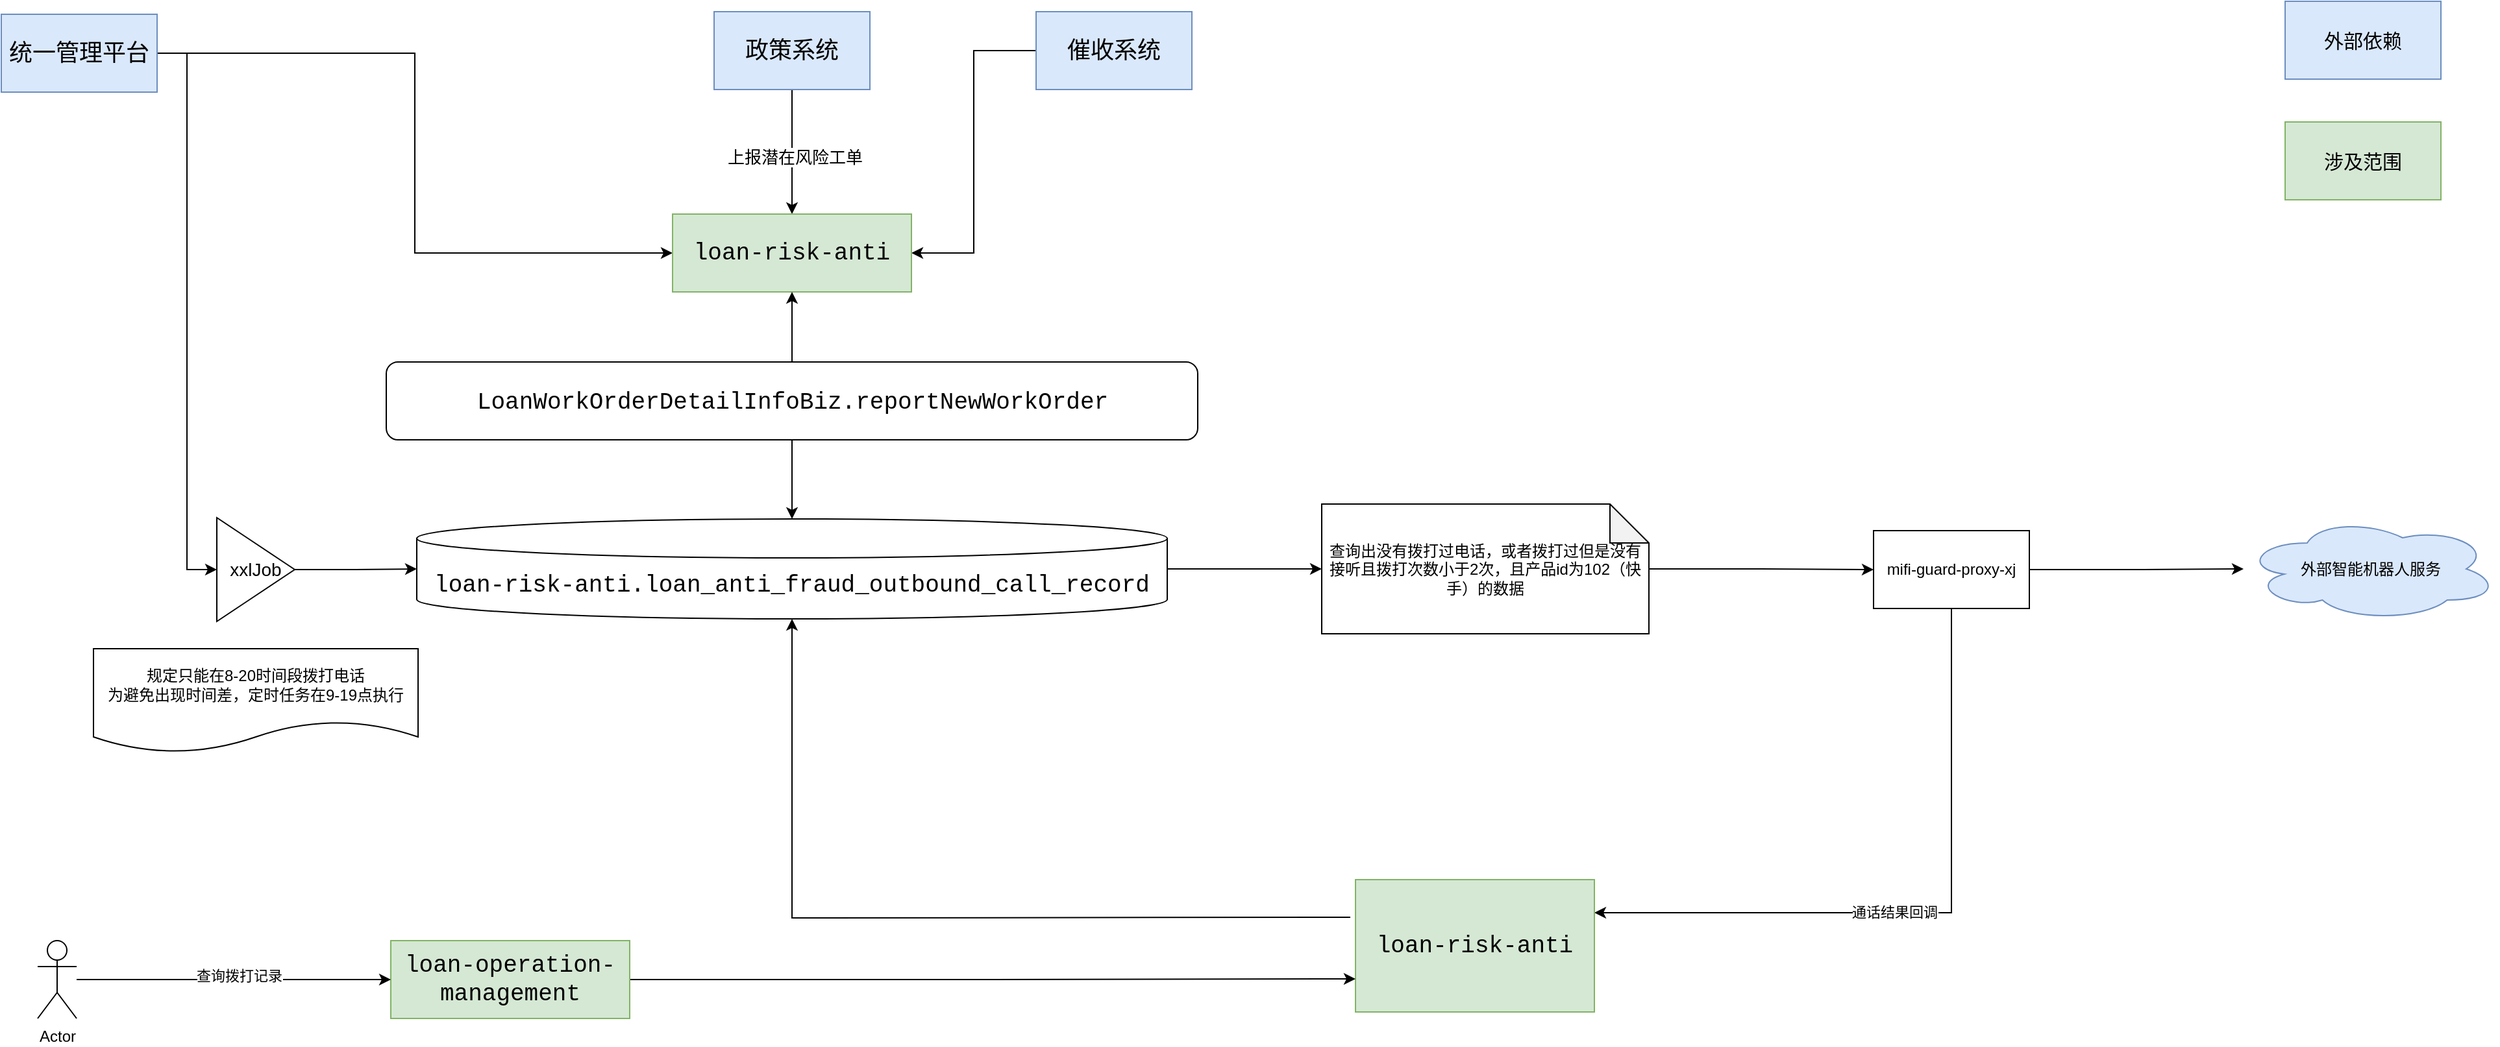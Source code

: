 <mxfile version="28.2.1">
  <diagram name="第 1 页" id="VClDClR5nEUt8vDpQzMs">
    <mxGraphModel dx="3338" dy="1146" grid="0" gridSize="10" guides="1" tooltips="1" connect="1" arrows="1" fold="1" page="0" pageScale="1" pageWidth="827" pageHeight="1169" math="0" shadow="0">
      <root>
        <mxCell id="0" />
        <mxCell id="1" parent="0" />
        <mxCell id="gATvSa8VzVJt8OoZpNdk-5" style="edgeStyle=orthogonalEdgeStyle;rounded=0;orthogonalLoop=1;jettySize=auto;html=1;entryX=0;entryY=0.5;entryDx=0;entryDy=0;" parent="1" source="gATvSa8VzVJt8OoZpNdk-1" target="gATvSa8VzVJt8OoZpNdk-4" edge="1">
          <mxGeometry relative="1" as="geometry" />
        </mxCell>
        <mxCell id="gATvSa8VzVJt8OoZpNdk-33" style="edgeStyle=orthogonalEdgeStyle;rounded=0;orthogonalLoop=1;jettySize=auto;html=1;entryX=0;entryY=0.5;entryDx=0;entryDy=0;" parent="1" source="gATvSa8VzVJt8OoZpNdk-1" target="gATvSa8VzVJt8OoZpNdk-16" edge="1">
          <mxGeometry relative="1" as="geometry" />
        </mxCell>
        <mxCell id="gATvSa8VzVJt8OoZpNdk-1" value="&lt;font style=&quot;font-size: 18px;&quot;&gt;统一管理平台&lt;/font&gt;" style="rounded=0;whiteSpace=wrap;html=1;fillColor=#dae8fc;strokeColor=#6c8ebf;" parent="1" vertex="1">
          <mxGeometry x="-213" y="191" width="120" height="60" as="geometry" />
        </mxCell>
        <mxCell id="gATvSa8VzVJt8OoZpNdk-6" style="edgeStyle=orthogonalEdgeStyle;rounded=0;orthogonalLoop=1;jettySize=auto;html=1;" parent="1" source="gATvSa8VzVJt8OoZpNdk-2" target="gATvSa8VzVJt8OoZpNdk-4" edge="1">
          <mxGeometry relative="1" as="geometry" />
        </mxCell>
        <mxCell id="gATvSa8VzVJt8OoZpNdk-11" value="&lt;font style=&quot;font-size: 13px;&quot;&gt;上报潜在风险工单&lt;/font&gt;" style="edgeLabel;html=1;align=center;verticalAlign=middle;resizable=0;points=[];" parent="gATvSa8VzVJt8OoZpNdk-6" vertex="1" connectable="0">
          <mxGeometry x="0.083" y="2" relative="1" as="geometry">
            <mxPoint as="offset" />
          </mxGeometry>
        </mxCell>
        <mxCell id="gATvSa8VzVJt8OoZpNdk-2" value="&lt;font style=&quot;font-size: 18px;&quot;&gt;政策系统&lt;/font&gt;" style="rounded=0;whiteSpace=wrap;html=1;fillColor=#dae8fc;strokeColor=#6c8ebf;" parent="1" vertex="1">
          <mxGeometry x="336" y="189" width="120" height="60" as="geometry" />
        </mxCell>
        <mxCell id="gATvSa8VzVJt8OoZpNdk-7" style="edgeStyle=orthogonalEdgeStyle;rounded=0;orthogonalLoop=1;jettySize=auto;html=1;entryX=1;entryY=0.5;entryDx=0;entryDy=0;" parent="1" source="gATvSa8VzVJt8OoZpNdk-3" target="gATvSa8VzVJt8OoZpNdk-4" edge="1">
          <mxGeometry relative="1" as="geometry" />
        </mxCell>
        <mxCell id="gATvSa8VzVJt8OoZpNdk-3" value="&lt;font style=&quot;font-size: 18px;&quot;&gt;催收系统&lt;/font&gt;" style="rounded=0;whiteSpace=wrap;html=1;fillColor=#dae8fc;strokeColor=#6c8ebf;" parent="1" vertex="1">
          <mxGeometry x="584" y="189" width="120" height="60" as="geometry" />
        </mxCell>
        <mxCell id="gATvSa8VzVJt8OoZpNdk-4" value="&lt;font style=&quot;font-size: 18px;&quot; face=&quot;Courier New&quot;&gt;loan-risk-anti&lt;/font&gt;" style="rounded=0;whiteSpace=wrap;html=1;fillColor=#d5e8d4;strokeColor=#82b366;" parent="1" vertex="1">
          <mxGeometry x="304" y="345" width="184" height="60" as="geometry" />
        </mxCell>
        <mxCell id="gATvSa8VzVJt8OoZpNdk-12" style="edgeStyle=orthogonalEdgeStyle;rounded=0;orthogonalLoop=1;jettySize=auto;html=1;" parent="1" source="gATvSa8VzVJt8OoZpNdk-8" target="gATvSa8VzVJt8OoZpNdk-4" edge="1">
          <mxGeometry relative="1" as="geometry" />
        </mxCell>
        <mxCell id="gATvSa8VzVJt8OoZpNdk-8" value="&lt;div&gt;&lt;pre style=&quot;font-size: 13.5pt;&quot;&gt;&lt;font face=&quot;Courier New&quot;&gt;&lt;font style=&quot;color: rgb(0, 0, 0);&quot;&gt;LoanWorkOrderDetailInfoBiz.&lt;/font&gt;reportNewWorkOrder&lt;/font&gt;&lt;/pre&gt;&lt;/div&gt;" style="rounded=1;whiteSpace=wrap;html=1;" parent="1" vertex="1">
          <mxGeometry x="83.5" y="459" width="625" height="60" as="geometry" />
        </mxCell>
        <mxCell id="gATvSa8VzVJt8OoZpNdk-23" style="edgeStyle=orthogonalEdgeStyle;rounded=0;orthogonalLoop=1;jettySize=auto;html=1;entryX=0;entryY=0.5;entryDx=0;entryDy=0;entryPerimeter=0;" parent="1" source="gATvSa8VzVJt8OoZpNdk-14" target="gATvSa8VzVJt8OoZpNdk-24" edge="1">
          <mxGeometry relative="1" as="geometry" />
        </mxCell>
        <mxCell id="gATvSa8VzVJt8OoZpNdk-14" value="&lt;pre style=&quot;font-family: &amp;quot;Courier New&amp;quot;, monospace; font-size: 13.5pt;&quot;&gt;&lt;span style=&quot;color: light-dark(rgb(0, 0, 0), rgb(237, 237, 237)); font-size: 13.5pt; background-color: transparent; white-space: normal;&quot;&gt;loan-risk-anti.loan_anti_fraud_outbound_call_record&lt;/span&gt;&lt;/pre&gt;" style="shape=cylinder3;whiteSpace=wrap;html=1;boundedLbl=1;backgroundOutline=1;size=15;" parent="1" vertex="1">
          <mxGeometry x="107" y="580" width="578" height="77" as="geometry" />
        </mxCell>
        <mxCell id="gATvSa8VzVJt8OoZpNdk-15" style="edgeStyle=orthogonalEdgeStyle;rounded=0;orthogonalLoop=1;jettySize=auto;html=1;entryX=0.5;entryY=0;entryDx=0;entryDy=0;entryPerimeter=0;" parent="1" source="gATvSa8VzVJt8OoZpNdk-8" target="gATvSa8VzVJt8OoZpNdk-14" edge="1">
          <mxGeometry relative="1" as="geometry" />
        </mxCell>
        <mxCell id="gATvSa8VzVJt8OoZpNdk-16" value="&lt;font style=&quot;font-size: 14px;&quot;&gt;xxlJob&lt;/font&gt;" style="triangle;whiteSpace=wrap;html=1;" parent="1" vertex="1">
          <mxGeometry x="-47" y="579" width="60" height="80" as="geometry" />
        </mxCell>
        <mxCell id="gATvSa8VzVJt8OoZpNdk-20" style="edgeStyle=orthogonalEdgeStyle;rounded=0;orthogonalLoop=1;jettySize=auto;html=1;entryX=0;entryY=0.5;entryDx=0;entryDy=0;entryPerimeter=0;" parent="1" source="gATvSa8VzVJt8OoZpNdk-16" target="gATvSa8VzVJt8OoZpNdk-14" edge="1">
          <mxGeometry relative="1" as="geometry" />
        </mxCell>
        <mxCell id="gATvSa8VzVJt8OoZpNdk-21" value="&lt;font style=&quot;font-size: 12px;&quot;&gt;规定只能在8-20时间段拨打电话&lt;/font&gt;&lt;div&gt;&lt;font style=&quot;font-size: 12px;&quot;&gt;为避免出现时间差，定时任务在9-19点执行&lt;/font&gt;&lt;/div&gt;" style="shape=document;whiteSpace=wrap;html=1;boundedLbl=1;" parent="1" vertex="1">
          <mxGeometry x="-142" y="680" width="250" height="80" as="geometry" />
        </mxCell>
        <mxCell id="gATvSa8VzVJt8OoZpNdk-27" style="edgeStyle=orthogonalEdgeStyle;rounded=0;orthogonalLoop=1;jettySize=auto;html=1;" parent="1" source="gATvSa8VzVJt8OoZpNdk-24" target="gATvSa8VzVJt8OoZpNdk-26" edge="1">
          <mxGeometry relative="1" as="geometry" />
        </mxCell>
        <mxCell id="gATvSa8VzVJt8OoZpNdk-24" value="查询出没有拨打过电话，或者拨打过但是没有接听且拨打次数小于2次，且产品id为102（快手）的数据" style="shape=note;whiteSpace=wrap;html=1;backgroundOutline=1;darkOpacity=0.05;" parent="1" vertex="1">
          <mxGeometry x="804" y="568.5" width="252" height="100" as="geometry" />
        </mxCell>
        <mxCell id="gATvSa8VzVJt8OoZpNdk-25" value="&lt;div data-lark-html-role=&quot;root&quot;&gt;&lt;span style=&quot;white-space: pre;&quot; data-eleid=&quot;3&quot; class=&quot;text-only&quot;&gt;外部智能机器人服务&lt;/span&gt;&lt;/div&gt;" style="ellipse;shape=cloud;whiteSpace=wrap;html=1;fillColor=#dae8fc;strokeColor=#6c8ebf;" parent="1" vertex="1">
          <mxGeometry x="1514" y="578.5" width="196" height="80" as="geometry" />
        </mxCell>
        <mxCell id="gATvSa8VzVJt8OoZpNdk-28" style="edgeStyle=orthogonalEdgeStyle;rounded=0;orthogonalLoop=1;jettySize=auto;html=1;" parent="1" source="gATvSa8VzVJt8OoZpNdk-26" target="gATvSa8VzVJt8OoZpNdk-25" edge="1">
          <mxGeometry relative="1" as="geometry" />
        </mxCell>
        <mxCell id="gATvSa8VzVJt8OoZpNdk-30" style="edgeStyle=orthogonalEdgeStyle;rounded=0;orthogonalLoop=1;jettySize=auto;html=1;entryX=1;entryY=0.25;entryDx=0;entryDy=0;exitX=0.5;exitY=1;exitDx=0;exitDy=0;" parent="1" source="gATvSa8VzVJt8OoZpNdk-26" target="gATvSa8VzVJt8OoZpNdk-29" edge="1">
          <mxGeometry relative="1" as="geometry" />
        </mxCell>
        <mxCell id="gATvSa8VzVJt8OoZpNdk-32" value="通话结果回调" style="edgeLabel;html=1;align=center;verticalAlign=middle;resizable=0;points=[];" parent="gATvSa8VzVJt8OoZpNdk-30" vertex="1" connectable="0">
          <mxGeometry x="0.021" y="2" relative="1" as="geometry">
            <mxPoint x="-19" y="-3" as="offset" />
          </mxGeometry>
        </mxCell>
        <mxCell id="gATvSa8VzVJt8OoZpNdk-26" value="&lt;span style=&quot;white-space: pre;&quot;&gt;mifi-guard-proxy-xj&lt;/span&gt;" style="rounded=0;whiteSpace=wrap;html=1;" parent="1" vertex="1">
          <mxGeometry x="1229" y="589" width="120" height="60" as="geometry" />
        </mxCell>
        <mxCell id="gATvSa8VzVJt8OoZpNdk-31" style="edgeStyle=orthogonalEdgeStyle;rounded=0;orthogonalLoop=1;jettySize=auto;html=1;" parent="1" target="gATvSa8VzVJt8OoZpNdk-14" edge="1">
          <mxGeometry relative="1" as="geometry">
            <mxPoint x="826" y="887" as="sourcePoint" />
          </mxGeometry>
        </mxCell>
        <mxCell id="gATvSa8VzVJt8OoZpNdk-29" value="&lt;font style=&quot;font-size: 18px;&quot; face=&quot;Courier New&quot;&gt;loan-risk-anti&lt;/font&gt;" style="rounded=0;whiteSpace=wrap;html=1;fillColor=#d5e8d4;strokeColor=#82b366;" parent="1" vertex="1">
          <mxGeometry x="830" y="858" width="184" height="102" as="geometry" />
        </mxCell>
        <mxCell id="gATvSa8VzVJt8OoZpNdk-34" value="&lt;font style=&quot;font-size: 15px;&quot;&gt;外部依赖&lt;/font&gt;" style="rounded=0;whiteSpace=wrap;html=1;fillColor=#dae8fc;strokeColor=#6c8ebf;" parent="1" vertex="1">
          <mxGeometry x="1546" y="181" width="120" height="60" as="geometry" />
        </mxCell>
        <mxCell id="gATvSa8VzVJt8OoZpNdk-35" value="&lt;font style=&quot;font-size: 15px;&quot;&gt;涉及范围&lt;/font&gt;" style="rounded=0;whiteSpace=wrap;html=1;fillColor=#d5e8d4;strokeColor=#82b366;" parent="1" vertex="1">
          <mxGeometry x="1546" y="274" width="120" height="60" as="geometry" />
        </mxCell>
        <mxCell id="gATvSa8VzVJt8OoZpNdk-37" style="edgeStyle=orthogonalEdgeStyle;rounded=0;orthogonalLoop=1;jettySize=auto;html=1;entryX=0;entryY=0.75;entryDx=0;entryDy=0;" parent="1" source="gATvSa8VzVJt8OoZpNdk-36" target="gATvSa8VzVJt8OoZpNdk-29" edge="1">
          <mxGeometry relative="1" as="geometry" />
        </mxCell>
        <mxCell id="gATvSa8VzVJt8OoZpNdk-36" value="&lt;font face=&quot;Courier New&quot;&gt;&lt;span style=&quot;font-size: 18px;&quot;&gt;loan-operation-management&lt;/span&gt;&lt;/font&gt;" style="rounded=0;whiteSpace=wrap;html=1;fillColor=#d5e8d4;strokeColor=#82b366;" parent="1" vertex="1">
          <mxGeometry x="87" y="905" width="184" height="60" as="geometry" />
        </mxCell>
        <mxCell id="gATvSa8VzVJt8OoZpNdk-39" style="edgeStyle=orthogonalEdgeStyle;rounded=0;orthogonalLoop=1;jettySize=auto;html=1;entryX=0;entryY=0.5;entryDx=0;entryDy=0;" parent="1" source="gATvSa8VzVJt8OoZpNdk-38" target="gATvSa8VzVJt8OoZpNdk-36" edge="1">
          <mxGeometry relative="1" as="geometry" />
        </mxCell>
        <mxCell id="gATvSa8VzVJt8OoZpNdk-41" value="查询拨打记录" style="edgeLabel;html=1;align=center;verticalAlign=middle;resizable=0;points=[];" parent="gATvSa8VzVJt8OoZpNdk-39" vertex="1" connectable="0">
          <mxGeometry x="0.033" y="3" relative="1" as="geometry">
            <mxPoint as="offset" />
          </mxGeometry>
        </mxCell>
        <mxCell id="gATvSa8VzVJt8OoZpNdk-38" value="Actor" style="shape=umlActor;verticalLabelPosition=bottom;verticalAlign=top;html=1;outlineConnect=0;" parent="1" vertex="1">
          <mxGeometry x="-185" y="905" width="30" height="60" as="geometry" />
        </mxCell>
      </root>
    </mxGraphModel>
  </diagram>
</mxfile>
